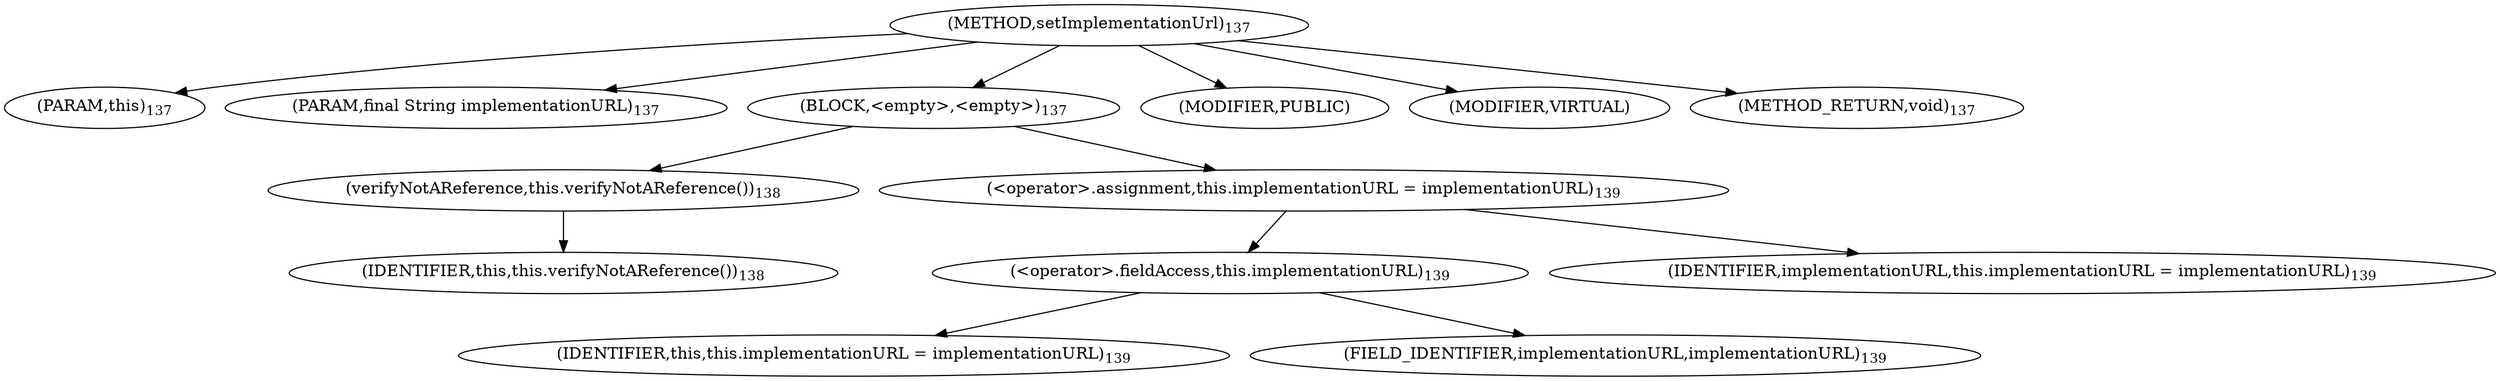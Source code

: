 digraph "setImplementationUrl" {  
"140" [label = <(METHOD,setImplementationUrl)<SUB>137</SUB>> ]
"22" [label = <(PARAM,this)<SUB>137</SUB>> ]
"141" [label = <(PARAM,final String implementationURL)<SUB>137</SUB>> ]
"142" [label = <(BLOCK,&lt;empty&gt;,&lt;empty&gt;)<SUB>137</SUB>> ]
"143" [label = <(verifyNotAReference,this.verifyNotAReference())<SUB>138</SUB>> ]
"21" [label = <(IDENTIFIER,this,this.verifyNotAReference())<SUB>138</SUB>> ]
"144" [label = <(&lt;operator&gt;.assignment,this.implementationURL = implementationURL)<SUB>139</SUB>> ]
"145" [label = <(&lt;operator&gt;.fieldAccess,this.implementationURL)<SUB>139</SUB>> ]
"23" [label = <(IDENTIFIER,this,this.implementationURL = implementationURL)<SUB>139</SUB>> ]
"146" [label = <(FIELD_IDENTIFIER,implementationURL,implementationURL)<SUB>139</SUB>> ]
"147" [label = <(IDENTIFIER,implementationURL,this.implementationURL = implementationURL)<SUB>139</SUB>> ]
"148" [label = <(MODIFIER,PUBLIC)> ]
"149" [label = <(MODIFIER,VIRTUAL)> ]
"150" [label = <(METHOD_RETURN,void)<SUB>137</SUB>> ]
  "140" -> "22" 
  "140" -> "141" 
  "140" -> "142" 
  "140" -> "148" 
  "140" -> "149" 
  "140" -> "150" 
  "142" -> "143" 
  "142" -> "144" 
  "143" -> "21" 
  "144" -> "145" 
  "144" -> "147" 
  "145" -> "23" 
  "145" -> "146" 
}
